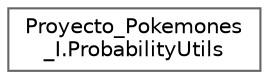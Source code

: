 digraph "Graphical Class Hierarchy"
{
 // LATEX_PDF_SIZE
  bgcolor="transparent";
  edge [fontname=Helvetica,fontsize=10,labelfontname=Helvetica,labelfontsize=10];
  node [fontname=Helvetica,fontsize=10,shape=box,height=0.2,width=0.4];
  rankdir="LR";
  Node0 [id="Node000000",label="Proyecto_Pokemones\l_I.ProbabilityUtils",height=0.2,width=0.4,color="grey40", fillcolor="white", style="filled",URL="$class_proyecto___pokemones___i_1_1_probability_utils.html",tooltip=" "];
}
